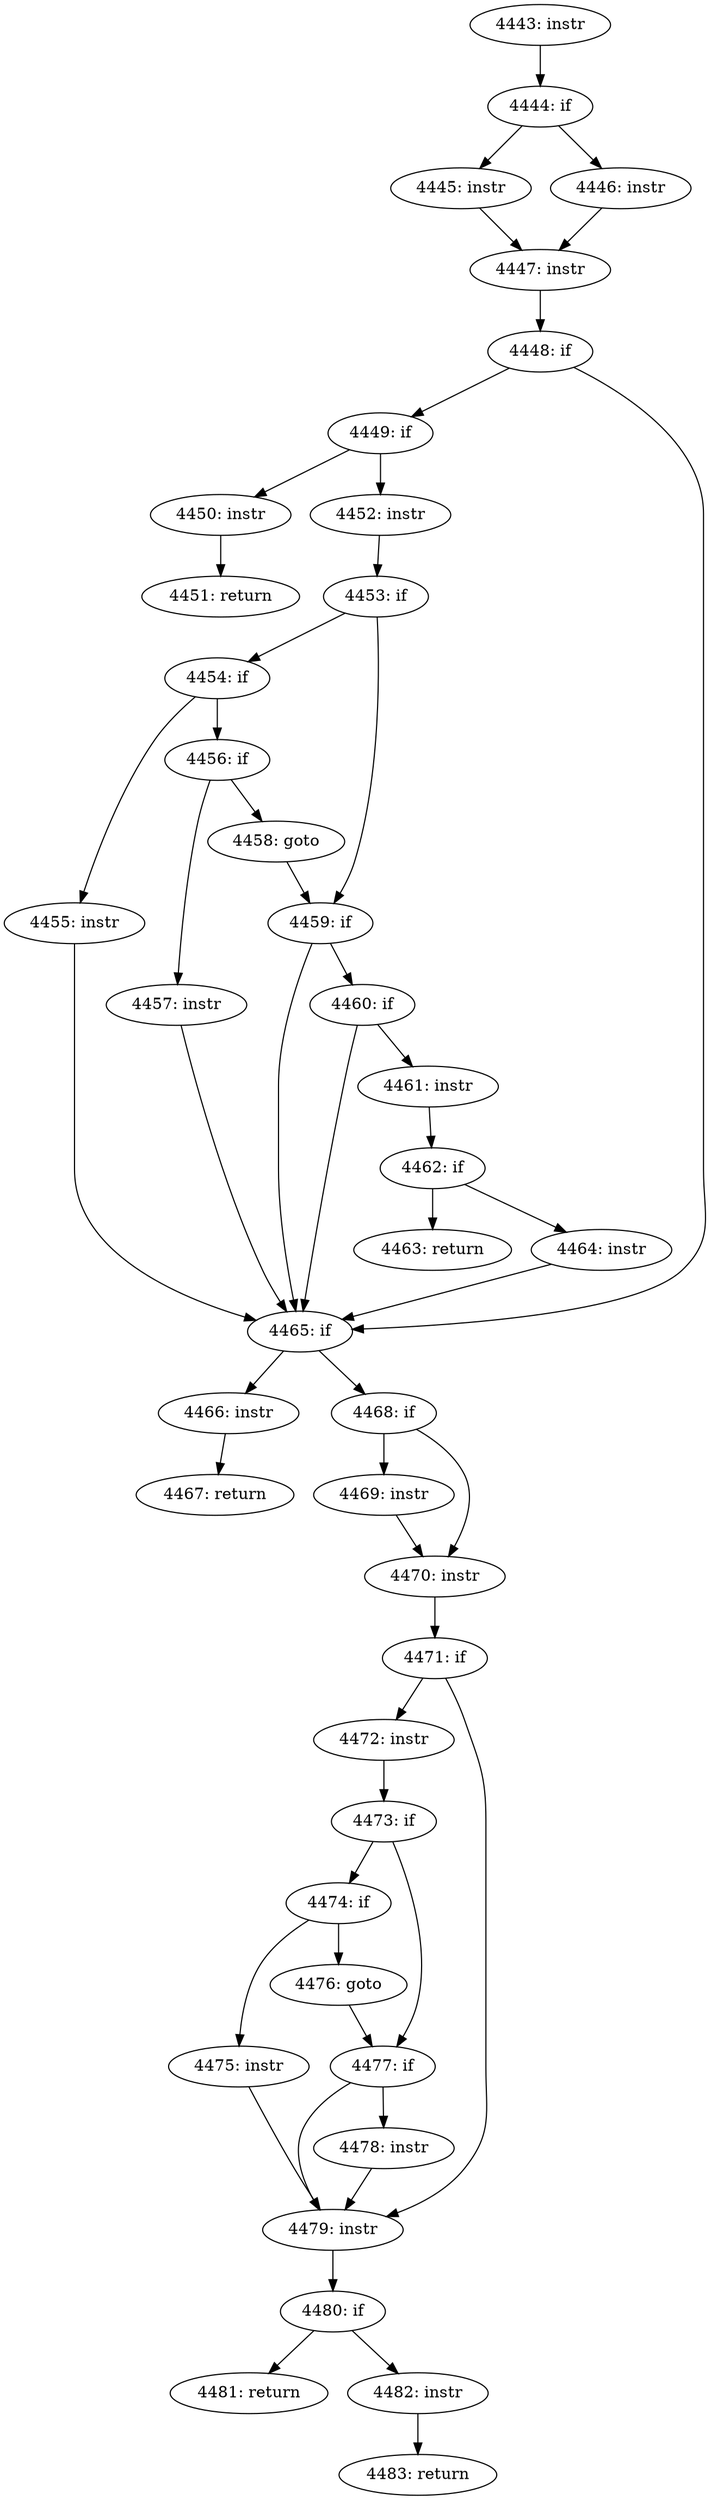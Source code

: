digraph CFG_tcp_process_loss {
4443 [label="4443: instr"]
	4443 -> 4444
4444 [label="4444: if"]
	4444 -> 4445
	4444 -> 4446
4445 [label="4445: instr"]
	4445 -> 4447
4446 [label="4446: instr"]
	4446 -> 4447
4447 [label="4447: instr"]
	4447 -> 4448
4448 [label="4448: if"]
	4448 -> 4449
	4448 -> 4465
4449 [label="4449: if"]
	4449 -> 4450
	4449 -> 4452
4450 [label="4450: instr"]
	4450 -> 4451
4451 [label="4451: return"]
	
4452 [label="4452: instr"]
	4452 -> 4453
4453 [label="4453: if"]
	4453 -> 4454
	4453 -> 4459
4454 [label="4454: if"]
	4454 -> 4455
	4454 -> 4456
4455 [label="4455: instr"]
	4455 -> 4465
4456 [label="4456: if"]
	4456 -> 4457
	4456 -> 4458
4457 [label="4457: instr"]
	4457 -> 4465
4458 [label="4458: goto"]
	4458 -> 4459
4459 [label="4459: if"]
	4459 -> 4460
	4459 -> 4465
4460 [label="4460: if"]
	4460 -> 4461
	4460 -> 4465
4461 [label="4461: instr"]
	4461 -> 4462
4462 [label="4462: if"]
	4462 -> 4463
	4462 -> 4464
4463 [label="4463: return"]
	
4464 [label="4464: instr"]
	4464 -> 4465
4465 [label="4465: if"]
	4465 -> 4466
	4465 -> 4468
4466 [label="4466: instr"]
	4466 -> 4467
4467 [label="4467: return"]
	
4468 [label="4468: if"]
	4468 -> 4469
	4468 -> 4470
4469 [label="4469: instr"]
	4469 -> 4470
4470 [label="4470: instr"]
	4470 -> 4471
4471 [label="4471: if"]
	4471 -> 4472
	4471 -> 4479
4472 [label="4472: instr"]
	4472 -> 4473
4473 [label="4473: if"]
	4473 -> 4474
	4473 -> 4477
4474 [label="4474: if"]
	4474 -> 4475
	4474 -> 4476
4475 [label="4475: instr"]
	4475 -> 4479
4476 [label="4476: goto"]
	4476 -> 4477
4477 [label="4477: if"]
	4477 -> 4478
	4477 -> 4479
4478 [label="4478: instr"]
	4478 -> 4479
4479 [label="4479: instr"]
	4479 -> 4480
4480 [label="4480: if"]
	4480 -> 4481
	4480 -> 4482
4481 [label="4481: return"]
	
4482 [label="4482: instr"]
	4482 -> 4483
4483 [label="4483: return"]
	
}
